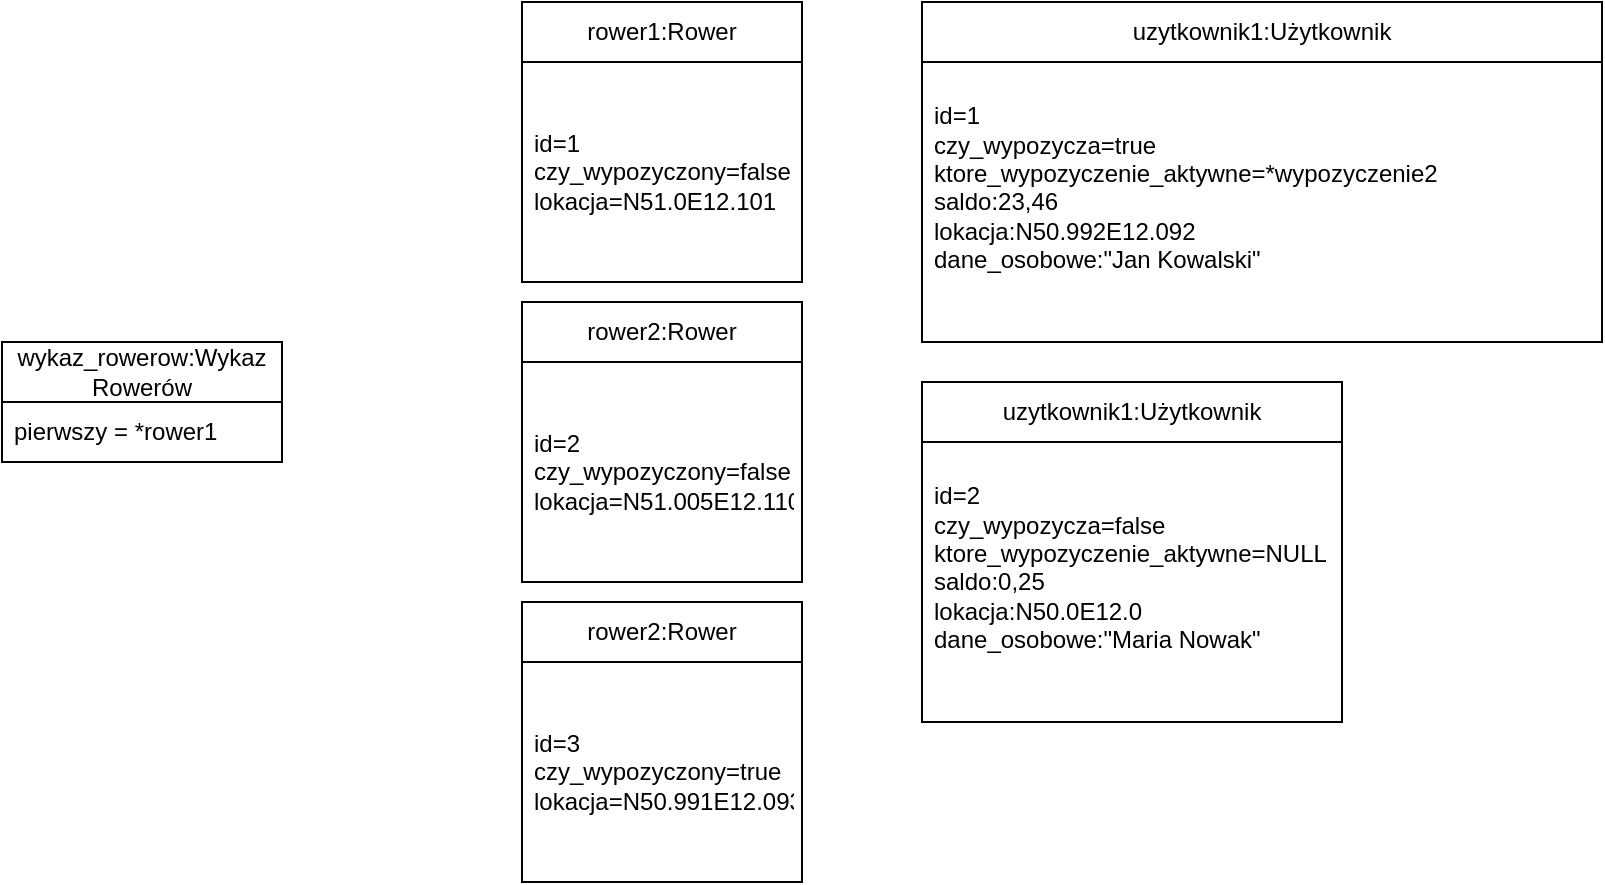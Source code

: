 <mxfile version="26.0.6">
  <diagram name="Page-1" id="isVX_DYJ_a67GlLJrtcO">
    <mxGraphModel dx="1050" dy="575" grid="1" gridSize="10" guides="1" tooltips="1" connect="1" arrows="1" fold="1" page="1" pageScale="1" pageWidth="827" pageHeight="1169" math="0" shadow="0">
      <root>
        <mxCell id="0" />
        <mxCell id="1" parent="0" />
        <mxCell id="u_ZWa27be6jIV4CINYKV-1" value="rower1:Rower" style="swimlane;fontStyle=0;childLayout=stackLayout;horizontal=1;startSize=30;horizontalStack=0;resizeParent=1;resizeParentMax=0;resizeLast=0;collapsible=1;marginBottom=0;whiteSpace=wrap;html=1;" vertex="1" parent="1">
          <mxGeometry x="340" y="240" width="140" height="140" as="geometry" />
        </mxCell>
        <mxCell id="u_ZWa27be6jIV4CINYKV-2" value="id=1&lt;br&gt;czy_wypozyczony=false&lt;br&gt;lokacja=N51.0E12.101" style="text;strokeColor=none;fillColor=none;align=left;verticalAlign=middle;spacingLeft=4;spacingRight=4;overflow=hidden;points=[[0,0.5],[1,0.5]];portConstraint=eastwest;rotatable=0;whiteSpace=wrap;html=1;" vertex="1" parent="u_ZWa27be6jIV4CINYKV-1">
          <mxGeometry y="30" width="140" height="110" as="geometry" />
        </mxCell>
        <mxCell id="u_ZWa27be6jIV4CINYKV-5" value="rower2:Rower" style="swimlane;fontStyle=0;childLayout=stackLayout;horizontal=1;startSize=30;horizontalStack=0;resizeParent=1;resizeParentMax=0;resizeLast=0;collapsible=1;marginBottom=0;whiteSpace=wrap;html=1;" vertex="1" parent="1">
          <mxGeometry x="340" y="390" width="140" height="140" as="geometry" />
        </mxCell>
        <mxCell id="u_ZWa27be6jIV4CINYKV-6" value="id=2&lt;br&gt;czy_wypozyczony=false&lt;br&gt;lokacja=N51.005E12.110" style="text;strokeColor=none;fillColor=none;align=left;verticalAlign=middle;spacingLeft=4;spacingRight=4;overflow=hidden;points=[[0,0.5],[1,0.5]];portConstraint=eastwest;rotatable=0;whiteSpace=wrap;html=1;" vertex="1" parent="u_ZWa27be6jIV4CINYKV-5">
          <mxGeometry y="30" width="140" height="110" as="geometry" />
        </mxCell>
        <mxCell id="u_ZWa27be6jIV4CINYKV-8" value="rower2:Rower" style="swimlane;fontStyle=0;childLayout=stackLayout;horizontal=1;startSize=30;horizontalStack=0;resizeParent=1;resizeParentMax=0;resizeLast=0;collapsible=1;marginBottom=0;whiteSpace=wrap;html=1;" vertex="1" parent="1">
          <mxGeometry x="340" y="540" width="140" height="140" as="geometry" />
        </mxCell>
        <mxCell id="u_ZWa27be6jIV4CINYKV-9" value="id=3&lt;br&gt;czy_wypozyczony=true&lt;br&gt;lokacja=N50.991E12.093" style="text;strokeColor=none;fillColor=none;align=left;verticalAlign=middle;spacingLeft=4;spacingRight=4;overflow=hidden;points=[[0,0.5],[1,0.5]];portConstraint=eastwest;rotatable=0;whiteSpace=wrap;html=1;" vertex="1" parent="u_ZWa27be6jIV4CINYKV-8">
          <mxGeometry y="30" width="140" height="110" as="geometry" />
        </mxCell>
        <mxCell id="u_ZWa27be6jIV4CINYKV-10" value="wykaz_rowerow:Wykaz Rowerów" style="swimlane;fontStyle=0;childLayout=stackLayout;horizontal=1;startSize=30;horizontalStack=0;resizeParent=1;resizeParentMax=0;resizeLast=0;collapsible=1;marginBottom=0;whiteSpace=wrap;html=1;" vertex="1" parent="1">
          <mxGeometry x="80" y="410" width="140" height="60" as="geometry" />
        </mxCell>
        <mxCell id="u_ZWa27be6jIV4CINYKV-11" value="pierwszy = *rower1" style="text;strokeColor=none;fillColor=none;align=left;verticalAlign=middle;spacingLeft=4;spacingRight=4;overflow=hidden;points=[[0,0.5],[1,0.5]];portConstraint=eastwest;rotatable=0;whiteSpace=wrap;html=1;" vertex="1" parent="u_ZWa27be6jIV4CINYKV-10">
          <mxGeometry y="30" width="140" height="30" as="geometry" />
        </mxCell>
        <mxCell id="u_ZWa27be6jIV4CINYKV-14" value="uzytkownik1:Użytkownik" style="swimlane;fontStyle=0;childLayout=stackLayout;horizontal=1;startSize=30;horizontalStack=0;resizeParent=1;resizeParentMax=0;resizeLast=0;collapsible=1;marginBottom=0;whiteSpace=wrap;html=1;" vertex="1" parent="1">
          <mxGeometry x="540" y="240" width="340" height="170" as="geometry" />
        </mxCell>
        <mxCell id="u_ZWa27be6jIV4CINYKV-15" value="id=1&lt;br&gt;&lt;div&gt;czy_wypozycza=true&lt;/div&gt;&lt;div&gt;ktore_wypozyczenie_aktywne=*wypozyczenie2&lt;br&gt;&lt;/div&gt;&lt;div&gt;saldo:23,46&lt;/div&gt;&lt;div&gt;lokacja:N50.992E12.092&lt;br&gt;dane_osobowe:&quot;Jan Kowalski&quot;&lt;br&gt;&lt;/div&gt;&lt;div&gt;&lt;br&gt;&lt;/div&gt;" style="text;strokeColor=none;fillColor=none;align=left;verticalAlign=middle;spacingLeft=4;spacingRight=4;overflow=hidden;points=[[0,0.5],[1,0.5]];portConstraint=eastwest;rotatable=0;whiteSpace=wrap;html=1;" vertex="1" parent="u_ZWa27be6jIV4CINYKV-14">
          <mxGeometry y="30" width="340" height="140" as="geometry" />
        </mxCell>
        <mxCell id="u_ZWa27be6jIV4CINYKV-18" value="uzytkownik1:Użytkownik" style="swimlane;fontStyle=0;childLayout=stackLayout;horizontal=1;startSize=30;horizontalStack=0;resizeParent=1;resizeParentMax=0;resizeLast=0;collapsible=1;marginBottom=0;whiteSpace=wrap;html=1;" vertex="1" parent="1">
          <mxGeometry x="540" y="430" width="210" height="170" as="geometry" />
        </mxCell>
        <mxCell id="u_ZWa27be6jIV4CINYKV-19" value="id=2&lt;br&gt;&lt;div&gt;czy_wypozycza=false&lt;/div&gt;&lt;div&gt;ktore_wypozyczenie_aktywne=NULL&lt;br&gt;&lt;/div&gt;&lt;div&gt;saldo:0,25&lt;/div&gt;&lt;div&gt;lokacja:N50.0E12.0&lt;br&gt;dane_osobowe:&quot;Maria Nowak&quot;&lt;br&gt;&lt;/div&gt;&lt;div&gt;&lt;br&gt;&lt;/div&gt;" style="text;strokeColor=none;fillColor=none;align=left;verticalAlign=middle;spacingLeft=4;spacingRight=4;overflow=hidden;points=[[0,0.5],[1,0.5]];portConstraint=eastwest;rotatable=0;whiteSpace=wrap;html=1;" vertex="1" parent="u_ZWa27be6jIV4CINYKV-18">
          <mxGeometry y="30" width="210" height="140" as="geometry" />
        </mxCell>
      </root>
    </mxGraphModel>
  </diagram>
</mxfile>

